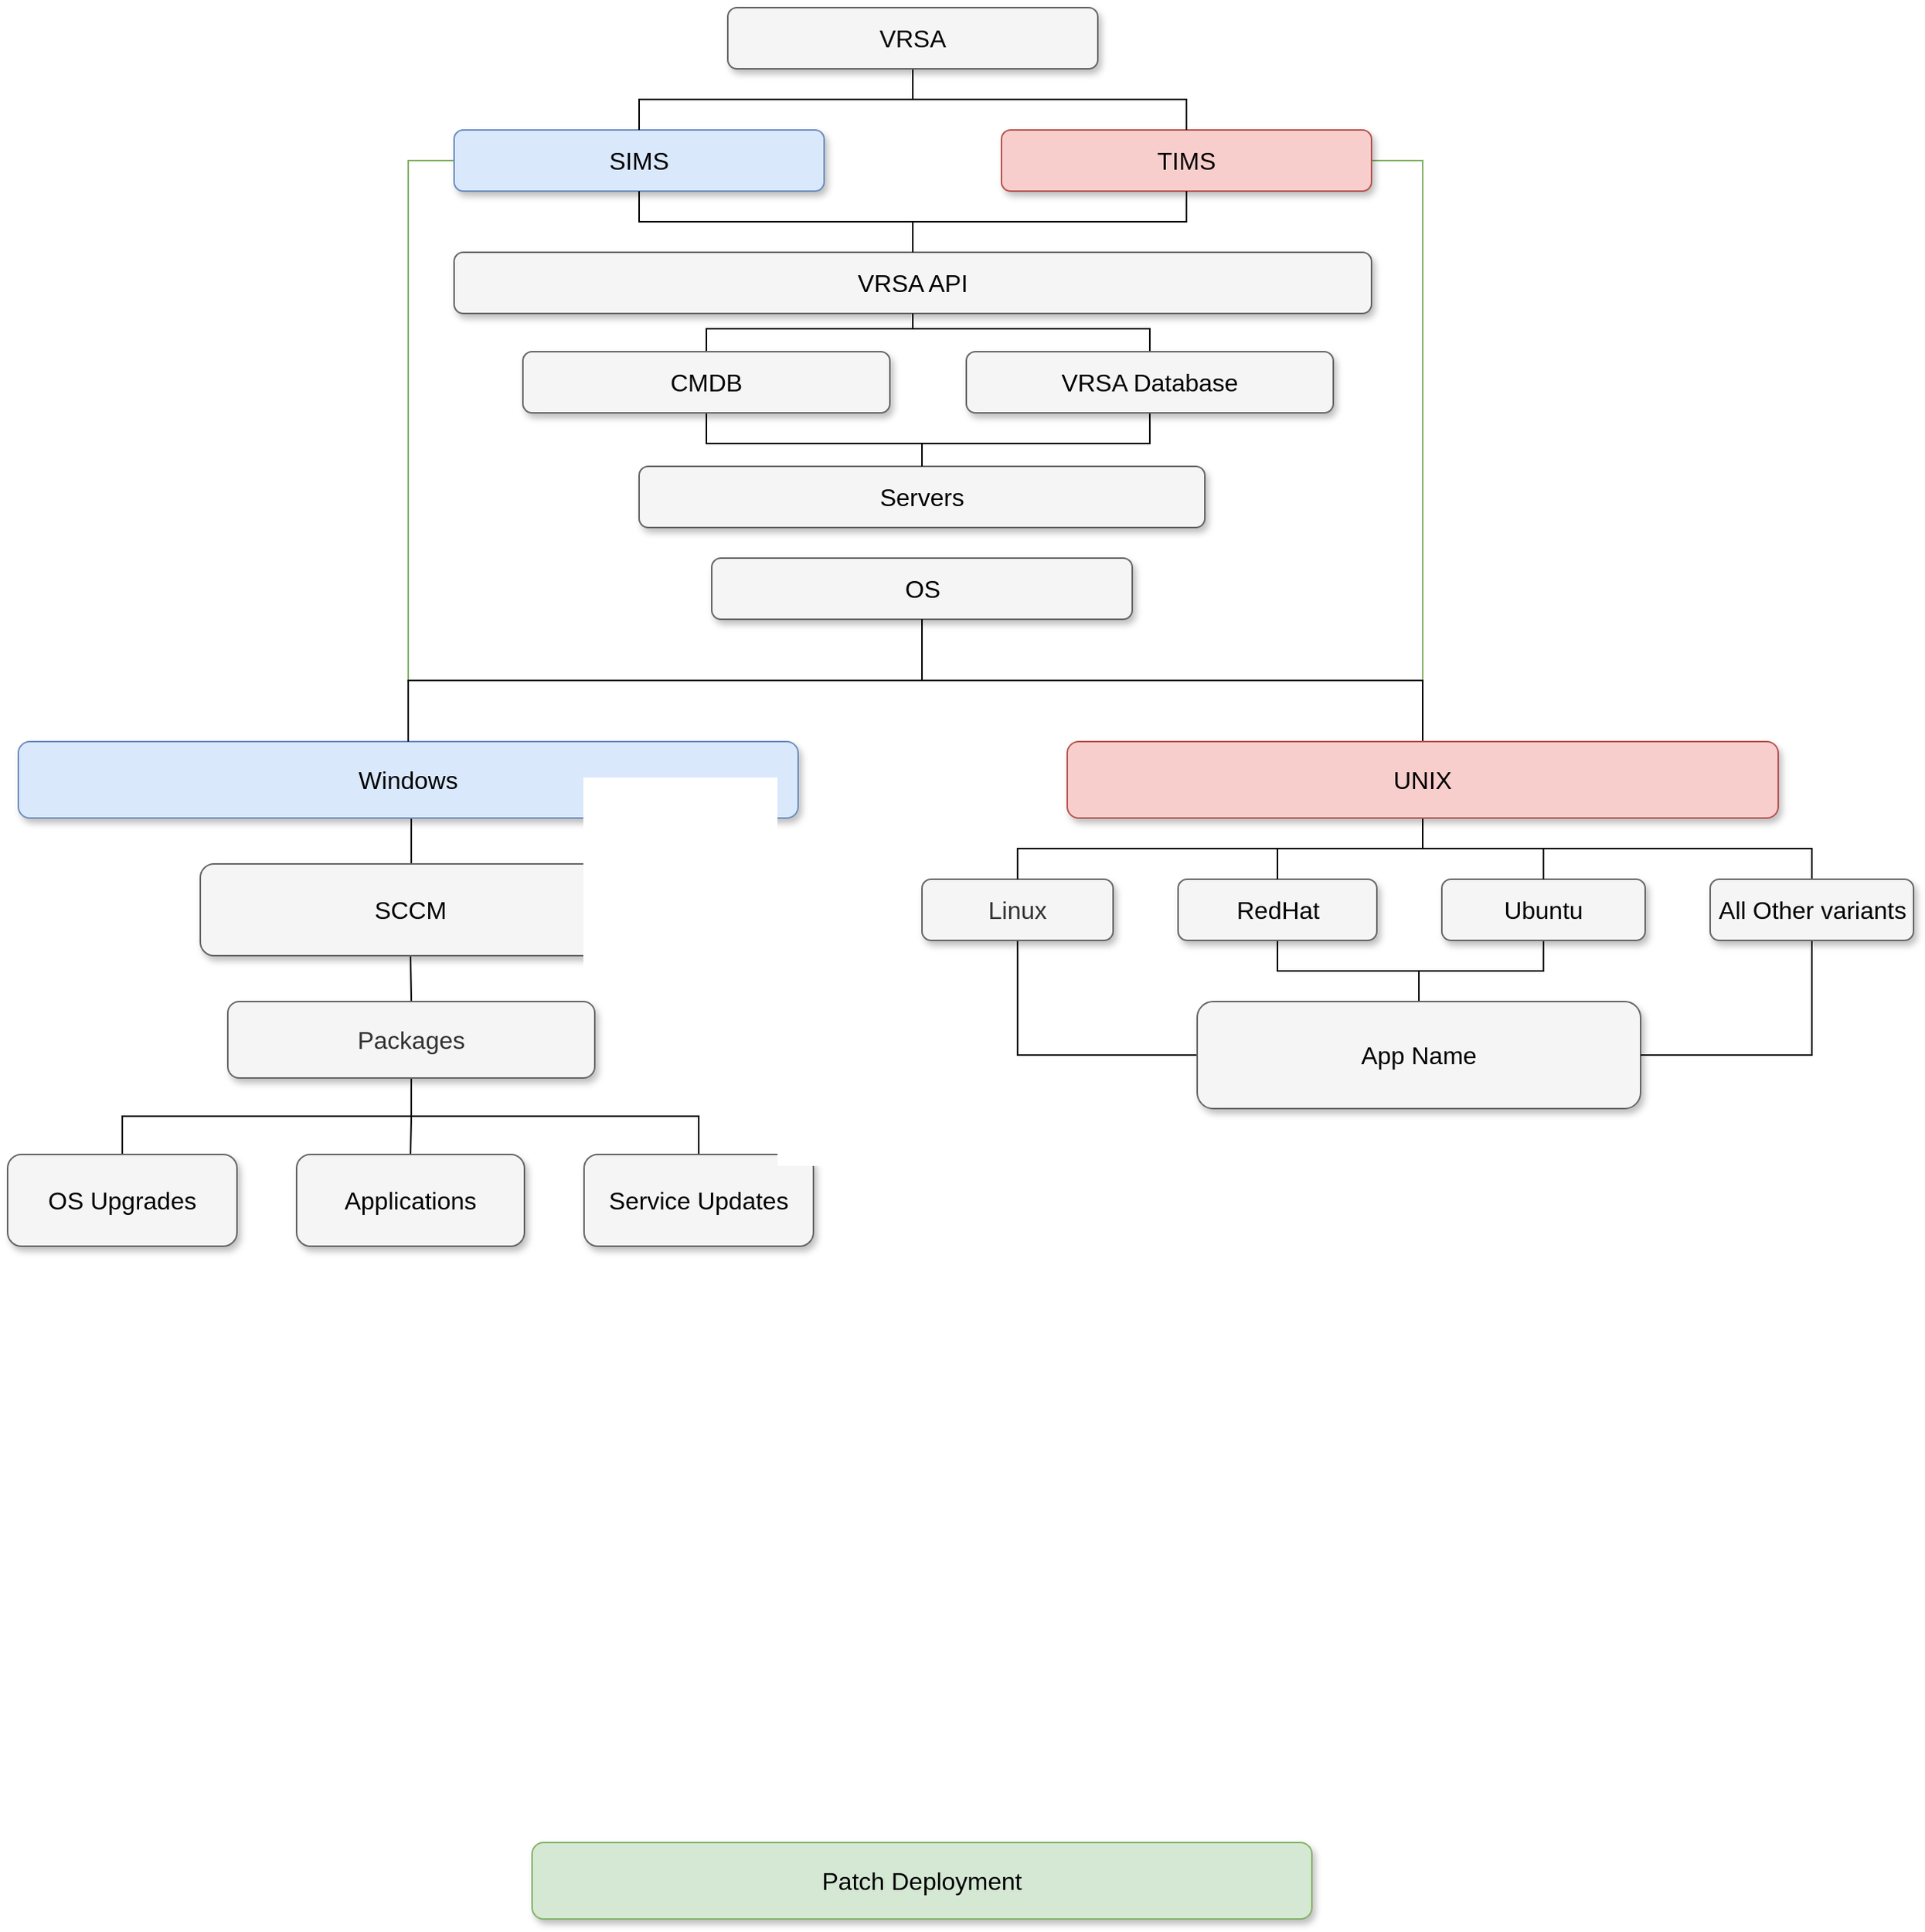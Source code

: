 <mxfile version="12.1.5" type="github" pages="1">
  <diagram name="Page-1" id="b98fa263-6416-c6ec-5b7d-78bf54ef71d0">
    <mxGraphModel dx="2336" dy="1338" grid="1" gridSize="10" guides="1" tooltips="1" connect="1" arrows="1" fold="1" page="1" pageScale="1.5" pageWidth="1654" pageHeight="1169" background="#ffffff" math="0" shadow="0">
      <root>
        <mxCell id="0" style=";html=1;"/>
        <mxCell id="1" style=";html=1;" parent="0"/>
        <mxCell id="JUZL8q4CHkx2MLNB7XF1-25" style="edgeStyle=orthogonalEdgeStyle;rounded=0;orthogonalLoop=1;jettySize=auto;html=1;exitX=1;exitY=0.5;exitDx=0;exitDy=0;endArrow=none;endFill=0;fillColor=#d5e8d4;strokeColor=#82b366;" parent="1" source="303ed1de8c2c98b4-2" target="JUZL8q4CHkx2MLNB7XF1-19" edge="1">
          <mxGeometry relative="1" as="geometry"/>
        </mxCell>
        <mxCell id="303ed1de8c2c98b4-2" value="TIMS" style="whiteSpace=wrap;html=1;rounded=1;shadow=1;strokeWidth=1;fontSize=16;align=center;fillColor=#f8cecc;strokeColor=#b85450;" parent="1" vertex="1">
          <mxGeometry x="1280" y="120" width="242" height="40" as="geometry"/>
        </mxCell>
        <mxCell id="303ed1de8c2c98b4-3" value="VRSA API" style="whiteSpace=wrap;html=1;rounded=1;shadow=1;strokeWidth=1;fontSize=16;align=center;fillColor=#f5f5f5;strokeColor=#666666;" parent="1" vertex="1">
          <mxGeometry x="922" y="200" width="600" height="40" as="geometry"/>
        </mxCell>
        <mxCell id="JUZL8q4CHkx2MLNB7XF1-45" style="edgeStyle=orthogonalEdgeStyle;rounded=0;orthogonalLoop=1;jettySize=auto;html=1;exitX=0.5;exitY=0;exitDx=0;exitDy=0;entryX=0.5;entryY=1;entryDx=0;entryDy=0;endArrow=none;endFill=0;" parent="1" source="303ed1de8c2c98b4-4" target="303ed1de8c2c98b4-3" edge="1">
          <mxGeometry relative="1" as="geometry">
            <Array as="points">
              <mxPoint x="1087" y="250"/>
              <mxPoint x="1222" y="250"/>
            </Array>
          </mxGeometry>
        </mxCell>
        <mxCell id="JUZL8q4CHkx2MLNB7XF1-47" style="edgeStyle=orthogonalEdgeStyle;rounded=0;orthogonalLoop=1;jettySize=auto;html=1;exitX=0.5;exitY=1;exitDx=0;exitDy=0;entryX=0.5;entryY=0;entryDx=0;entryDy=0;endArrow=none;endFill=0;" parent="1" source="303ed1de8c2c98b4-4" target="JUZL8q4CHkx2MLNB7XF1-11" edge="1">
          <mxGeometry relative="1" as="geometry">
            <Array as="points">
              <mxPoint x="1087" y="325"/>
              <mxPoint x="1228" y="325"/>
            </Array>
          </mxGeometry>
        </mxCell>
        <mxCell id="303ed1de8c2c98b4-4" value="CMDB" style="whiteSpace=wrap;html=1;rounded=1;shadow=1;strokeWidth=1;fontSize=16;align=center;fillColor=#f5f5f5;strokeColor=#666666;" parent="1" vertex="1">
          <mxGeometry x="967" y="265" width="240" height="40" as="geometry"/>
        </mxCell>
        <mxCell id="JUZL8q4CHkx2MLNB7XF1-31" style="edgeStyle=orthogonalEdgeStyle;rounded=0;orthogonalLoop=1;jettySize=auto;html=1;exitX=0.5;exitY=1;exitDx=0;exitDy=0;entryX=0;entryY=0.5;entryDx=0;entryDy=0;endArrow=none;endFill=0;" parent="1" source="303ed1de8c2c98b4-5" target="JUZL8q4CHkx2MLNB7XF1-28" edge="1">
          <mxGeometry relative="1" as="geometry"/>
        </mxCell>
        <mxCell id="303ed1de8c2c98b4-5" value="Linux" style="whiteSpace=wrap;html=1;rounded=1;shadow=1;strokeWidth=1;fontSize=16;align=center;fillColor=#f5f5f5;strokeColor=#666666;fontColor=#333333;" parent="1" vertex="1">
          <mxGeometry x="1228" y="610" width="125" height="40" as="geometry"/>
        </mxCell>
        <mxCell id="JUZL8q4CHkx2MLNB7XF1-30" style="edgeStyle=orthogonalEdgeStyle;rounded=0;orthogonalLoop=1;jettySize=auto;html=1;exitX=0.5;exitY=1;exitDx=0;exitDy=0;entryX=0.5;entryY=0;entryDx=0;entryDy=0;endArrow=none;endFill=0;" parent="1" source="303ed1de8c2c98b4-6" target="JUZL8q4CHkx2MLNB7XF1-28" edge="1">
          <mxGeometry relative="1" as="geometry"/>
        </mxCell>
        <mxCell id="303ed1de8c2c98b4-6" value="RedHat" style="whiteSpace=wrap;html=1;rounded=1;shadow=1;strokeWidth=1;fontSize=16;align=center;fillColor=#f5f5f5;strokeColor=#666666;" parent="1" vertex="1">
          <mxGeometry x="1395.5" y="610" width="130" height="40" as="geometry"/>
        </mxCell>
        <mxCell id="JUZL8q4CHkx2MLNB7XF1-36" style="edgeStyle=orthogonalEdgeStyle;rounded=0;orthogonalLoop=1;jettySize=auto;html=1;exitX=0.5;exitY=1;exitDx=0;exitDy=0;endArrow=none;endFill=0;" parent="1" source="303ed1de8c2c98b4-7" target="JUZL8q4CHkx2MLNB7XF1-35" edge="1">
          <mxGeometry relative="1" as="geometry">
            <Array as="points">
              <mxPoint x="894" y="570"/>
            </Array>
          </mxGeometry>
        </mxCell>
        <mxCell id="303ed1de8c2c98b4-7" value="Windows" style="whiteSpace=wrap;html=1;rounded=1;shadow=1;strokeWidth=1;fontSize=16;align=center;fillColor=#dae8fc;strokeColor=#6c8ebf;" parent="1" vertex="1">
          <mxGeometry x="637" y="520" width="510" height="50" as="geometry"/>
        </mxCell>
        <mxCell id="JUZL8q4CHkx2MLNB7XF1-63" style="edgeStyle=orthogonalEdgeStyle;rounded=0;orthogonalLoop=1;jettySize=auto;html=1;exitX=0.5;exitY=1;exitDx=0;exitDy=0;entryX=0.5;entryY=0;entryDx=0;entryDy=0;endArrow=none;endFill=0;" parent="1" source="303ed1de8c2c98b4-8" target="JUZL8q4CHkx2MLNB7XF1-28" edge="1">
          <mxGeometry relative="1" as="geometry"/>
        </mxCell>
        <mxCell id="303ed1de8c2c98b4-8" value="Ubuntu" style="whiteSpace=wrap;html=1;rounded=1;shadow=1;strokeWidth=1;fontSize=16;align=center;fillColor=#f5f5f5;strokeColor=#666666;" parent="1" vertex="1">
          <mxGeometry x="1568" y="610" width="133" height="40" as="geometry"/>
        </mxCell>
        <mxCell id="JUZL8q4CHkx2MLNB7XF1-24" style="edgeStyle=orthogonalEdgeStyle;rounded=0;orthogonalLoop=1;jettySize=auto;html=1;exitX=0;exitY=0.5;exitDx=0;exitDy=0;entryX=0.5;entryY=0;entryDx=0;entryDy=0;endArrow=none;endFill=0;fillColor=#d5e8d4;strokeColor=#82b366;" parent="1" source="303ed1de8c2c98b4-72" target="303ed1de8c2c98b4-7" edge="1">
          <mxGeometry relative="1" as="geometry"/>
        </mxCell>
        <mxCell id="303ed1de8c2c98b4-72" value="SIMS" style="whiteSpace=wrap;html=1;rounded=1;shadow=1;strokeWidth=1;fontSize=16;align=center;fillColor=#dae8fc;strokeColor=#6c8ebf;" parent="1" vertex="1">
          <mxGeometry x="922" y="120" width="242" height="40" as="geometry"/>
        </mxCell>
        <mxCell id="303ed1de8c2c98b4-77" style="edgeStyle=orthogonalEdgeStyle;html=1;startSize=6;endFill=0;endSize=6;strokeWidth=1;fontSize=16;rounded=0;endArrow=none;" parent="1" source="303ed1de8c2c98b4-72" target="303ed1de8c2c98b4-3" edge="1">
          <mxGeometry relative="1" as="geometry"/>
        </mxCell>
        <mxCell id="303ed1de8c2c98b4-78" style="edgeStyle=orthogonalEdgeStyle;html=1;startSize=6;endFill=0;endSize=6;strokeWidth=1;fontSize=16;rounded=0;endArrow=none;" parent="1" source="303ed1de8c2c98b4-2" target="303ed1de8c2c98b4-3" edge="1">
          <mxGeometry relative="1" as="geometry"/>
        </mxCell>
        <mxCell id="JUZL8q4CHkx2MLNB7XF1-11" value="Servers" style="whiteSpace=wrap;html=1;rounded=1;shadow=1;strokeWidth=1;fontSize=16;align=center;fillColor=#f5f5f5;strokeColor=#666666;" parent="1" vertex="1">
          <mxGeometry x="1043" y="340" width="370" height="40" as="geometry"/>
        </mxCell>
        <mxCell id="JUZL8q4CHkx2MLNB7XF1-60" style="edgeStyle=orthogonalEdgeStyle;rounded=0;orthogonalLoop=1;jettySize=auto;html=1;exitX=0.5;exitY=1;exitDx=0;exitDy=0;entryX=0.5;entryY=0;entryDx=0;entryDy=0;endArrow=none;endFill=0;" parent="1" source="JUZL8q4CHkx2MLNB7XF1-14" target="303ed1de8c2c98b4-7" edge="1">
          <mxGeometry relative="1" as="geometry"/>
        </mxCell>
        <mxCell id="JUZL8q4CHkx2MLNB7XF1-14" value="OS" style="whiteSpace=wrap;html=1;rounded=1;shadow=1;strokeWidth=1;fontSize=16;align=center;fillColor=#f5f5f5;strokeColor=#666666;" parent="1" vertex="1">
          <mxGeometry x="1090.5" y="400" width="275" height="40" as="geometry"/>
        </mxCell>
        <mxCell id="JUZL8q4CHkx2MLNB7XF1-21" style="edgeStyle=orthogonalEdgeStyle;rounded=0;orthogonalLoop=1;jettySize=auto;html=1;exitX=0.5;exitY=1;exitDx=0;exitDy=0;entryX=0.5;entryY=0;entryDx=0;entryDy=0;endArrow=none;endFill=0;" parent="1" source="JUZL8q4CHkx2MLNB7XF1-19" target="303ed1de8c2c98b4-6" edge="1">
          <mxGeometry relative="1" as="geometry"/>
        </mxCell>
        <mxCell id="JUZL8q4CHkx2MLNB7XF1-22" style="edgeStyle=orthogonalEdgeStyle;rounded=0;orthogonalLoop=1;jettySize=auto;html=1;exitX=0.5;exitY=1;exitDx=0;exitDy=0;entryX=0.5;entryY=0;entryDx=0;entryDy=0;endArrow=none;endFill=0;" parent="1" source="JUZL8q4CHkx2MLNB7XF1-19" target="303ed1de8c2c98b4-5" edge="1">
          <mxGeometry relative="1" as="geometry"/>
        </mxCell>
        <mxCell id="JUZL8q4CHkx2MLNB7XF1-23" style="edgeStyle=orthogonalEdgeStyle;rounded=0;orthogonalLoop=1;jettySize=auto;html=1;exitX=0.5;exitY=1;exitDx=0;exitDy=0;entryX=0.5;entryY=0;entryDx=0;entryDy=0;endArrow=none;endFill=0;" parent="1" source="JUZL8q4CHkx2MLNB7XF1-19" target="303ed1de8c2c98b4-8" edge="1">
          <mxGeometry relative="1" as="geometry"/>
        </mxCell>
        <mxCell id="JUZL8q4CHkx2MLNB7XF1-27" value="" style="edgeStyle=orthogonalEdgeStyle;rounded=0;orthogonalLoop=1;jettySize=auto;html=1;endArrow=none;endFill=0;" parent="1" source="JUZL8q4CHkx2MLNB7XF1-19" target="303ed1de8c2c98b4-6" edge="1">
          <mxGeometry relative="1" as="geometry"/>
        </mxCell>
        <mxCell id="JUZL8q4CHkx2MLNB7XF1-61" style="edgeStyle=orthogonalEdgeStyle;rounded=0;orthogonalLoop=1;jettySize=auto;html=1;exitX=0.5;exitY=0;exitDx=0;exitDy=0;entryX=0.5;entryY=1;entryDx=0;entryDy=0;endArrow=none;endFill=0;" parent="1" source="JUZL8q4CHkx2MLNB7XF1-19" target="JUZL8q4CHkx2MLNB7XF1-14" edge="1">
          <mxGeometry relative="1" as="geometry"/>
        </mxCell>
        <mxCell id="JUZL8q4CHkx2MLNB7XF1-65" style="edgeStyle=orthogonalEdgeStyle;rounded=0;orthogonalLoop=1;jettySize=auto;html=1;exitX=0.5;exitY=1;exitDx=0;exitDy=0;entryX=0.5;entryY=0;entryDx=0;entryDy=0;endArrow=none;endFill=0;" parent="1" source="JUZL8q4CHkx2MLNB7XF1-19" target="JUZL8q4CHkx2MLNB7XF1-62" edge="1">
          <mxGeometry relative="1" as="geometry"/>
        </mxCell>
        <mxCell id="JUZL8q4CHkx2MLNB7XF1-19" value="UNIX" style="whiteSpace=wrap;html=1;rounded=1;shadow=1;strokeWidth=1;fontSize=16;align=center;fillColor=#f8cecc;strokeColor=#b85450;" parent="1" vertex="1">
          <mxGeometry x="1323" y="520" width="465" height="50" as="geometry"/>
        </mxCell>
        <mxCell id="JUZL8q4CHkx2MLNB7XF1-28" value="App Name" style="whiteSpace=wrap;html=1;rounded=1;shadow=1;strokeWidth=1;fontSize=16;align=center;fillColor=#f5f5f5;strokeColor=#666666;" parent="1" vertex="1">
          <mxGeometry x="1408" y="690" width="290" height="70" as="geometry"/>
        </mxCell>
        <mxCell id="JUZL8q4CHkx2MLNB7XF1-53" style="edgeStyle=orthogonalEdgeStyle;rounded=0;orthogonalLoop=1;jettySize=auto;html=1;exitX=0.5;exitY=1;exitDx=0;exitDy=0;entryX=0.5;entryY=0;entryDx=0;entryDy=0;endArrow=none;endFill=0;" parent="1" source="JUZL8q4CHkx2MLNB7XF1-35" target="JUZL8q4CHkx2MLNB7XF1-52" edge="1">
          <mxGeometry relative="1" as="geometry"/>
        </mxCell>
        <mxCell id="JUZL8q4CHkx2MLNB7XF1-35" value="SCCM" style="whiteSpace=wrap;html=1;rounded=1;shadow=1;strokeWidth=1;fontSize=16;align=center;fillColor=#f5f5f5;strokeColor=#666666;" parent="1" vertex="1">
          <mxGeometry x="756" y="600" width="275" height="60" as="geometry"/>
        </mxCell>
        <mxCell id="JUZL8q4CHkx2MLNB7XF1-43" style="edgeStyle=orthogonalEdgeStyle;rounded=0;orthogonalLoop=1;jettySize=auto;html=1;exitX=0.5;exitY=0;exitDx=0;exitDy=0;entryX=0.5;entryY=1;entryDx=0;entryDy=0;endArrow=none;endFill=0;" parent="1" source="JUZL8q4CHkx2MLNB7XF1-38" target="303ed1de8c2c98b4-3" edge="1">
          <mxGeometry relative="1" as="geometry">
            <Array as="points">
              <mxPoint x="1377" y="250"/>
              <mxPoint x="1222" y="250"/>
            </Array>
          </mxGeometry>
        </mxCell>
        <mxCell id="JUZL8q4CHkx2MLNB7XF1-48" style="edgeStyle=orthogonalEdgeStyle;rounded=0;orthogonalLoop=1;jettySize=auto;html=1;exitX=0.5;exitY=1;exitDx=0;exitDy=0;entryX=0.5;entryY=0;entryDx=0;entryDy=0;endArrow=none;endFill=0;" parent="1" source="JUZL8q4CHkx2MLNB7XF1-38" target="JUZL8q4CHkx2MLNB7XF1-11" edge="1">
          <mxGeometry relative="1" as="geometry">
            <Array as="points">
              <mxPoint x="1377" y="325"/>
              <mxPoint x="1228" y="325"/>
            </Array>
          </mxGeometry>
        </mxCell>
        <mxCell id="JUZL8q4CHkx2MLNB7XF1-38" value="VRSA Database" style="whiteSpace=wrap;html=1;rounded=1;shadow=1;strokeWidth=1;fontSize=16;align=center;fillColor=#f5f5f5;strokeColor=#666666;" parent="1" vertex="1">
          <mxGeometry x="1257" y="265" width="240" height="40" as="geometry"/>
        </mxCell>
        <mxCell id="JUZL8q4CHkx2MLNB7XF1-50" style="edgeStyle=orthogonalEdgeStyle;rounded=0;orthogonalLoop=1;jettySize=auto;html=1;exitX=0.5;exitY=1;exitDx=0;exitDy=0;entryX=0.5;entryY=0;entryDx=0;entryDy=0;endArrow=none;endFill=0;" parent="1" source="JUZL8q4CHkx2MLNB7XF1-49" target="303ed1de8c2c98b4-72" edge="1">
          <mxGeometry relative="1" as="geometry"/>
        </mxCell>
        <mxCell id="JUZL8q4CHkx2MLNB7XF1-51" style="edgeStyle=orthogonalEdgeStyle;rounded=0;orthogonalLoop=1;jettySize=auto;html=1;exitX=0.5;exitY=1;exitDx=0;exitDy=0;entryX=0.5;entryY=0;entryDx=0;entryDy=0;endArrow=none;endFill=0;" parent="1" source="JUZL8q4CHkx2MLNB7XF1-49" target="303ed1de8c2c98b4-2" edge="1">
          <mxGeometry relative="1" as="geometry"/>
        </mxCell>
        <mxCell id="JUZL8q4CHkx2MLNB7XF1-49" value="VRSA" style="whiteSpace=wrap;html=1;rounded=1;shadow=1;strokeWidth=1;fontSize=16;align=center;fillColor=#f5f5f5;strokeColor=#666666;" parent="1" vertex="1">
          <mxGeometry x="1101" y="40" width="242" height="40" as="geometry"/>
        </mxCell>
        <mxCell id="JUZL8q4CHkx2MLNB7XF1-57" style="edgeStyle=orthogonalEdgeStyle;rounded=0;orthogonalLoop=1;jettySize=auto;html=1;exitX=0.5;exitY=1;exitDx=0;exitDy=0;endArrow=none;endFill=0;" parent="1" source="JUZL8q4CHkx2MLNB7XF1-52" target="JUZL8q4CHkx2MLNB7XF1-54" edge="1">
          <mxGeometry relative="1" as="geometry"/>
        </mxCell>
        <mxCell id="JUZL8q4CHkx2MLNB7XF1-58" style="edgeStyle=orthogonalEdgeStyle;rounded=0;orthogonalLoop=1;jettySize=auto;html=1;exitX=0.5;exitY=1;exitDx=0;exitDy=0;entryX=0.5;entryY=0;entryDx=0;entryDy=0;endArrow=none;endFill=0;" parent="1" source="JUZL8q4CHkx2MLNB7XF1-52" target="JUZL8q4CHkx2MLNB7XF1-55" edge="1">
          <mxGeometry relative="1" as="geometry">
            <Array as="points">
              <mxPoint x="894" y="765"/>
            </Array>
          </mxGeometry>
        </mxCell>
        <mxCell id="JUZL8q4CHkx2MLNB7XF1-59" style="edgeStyle=orthogonalEdgeStyle;rounded=0;orthogonalLoop=1;jettySize=auto;html=1;exitX=0.5;exitY=1;exitDx=0;exitDy=0;entryX=0.5;entryY=0;entryDx=0;entryDy=0;endArrow=none;endFill=0;" parent="1" source="JUZL8q4CHkx2MLNB7XF1-52" target="JUZL8q4CHkx2MLNB7XF1-56" edge="1">
          <mxGeometry relative="1" as="geometry"/>
        </mxCell>
        <mxCell id="JUZL8q4CHkx2MLNB7XF1-52" value="Packages" style="whiteSpace=wrap;html=1;rounded=1;shadow=1;strokeWidth=1;fontSize=16;align=center;fillColor=#f5f5f5;strokeColor=#666666;fontColor=#333333;" parent="1" vertex="1">
          <mxGeometry x="774" y="690" width="240" height="50" as="geometry"/>
        </mxCell>
        <mxCell id="JUZL8q4CHkx2MLNB7XF1-54" value="OS Upgrades" style="whiteSpace=wrap;html=1;rounded=1;shadow=1;strokeWidth=1;fontSize=16;align=center;fillColor=#f5f5f5;strokeColor=#666666;" parent="1" vertex="1">
          <mxGeometry x="630" y="790" width="150" height="60" as="geometry"/>
        </mxCell>
        <mxCell id="JUZL8q4CHkx2MLNB7XF1-55" value="Applications" style="whiteSpace=wrap;html=1;rounded=1;shadow=1;strokeWidth=1;fontSize=16;align=center;fillColor=#f5f5f5;strokeColor=#666666;" parent="1" vertex="1">
          <mxGeometry x="819" y="790" width="149" height="60" as="geometry"/>
        </mxCell>
        <mxCell id="JUZL8q4CHkx2MLNB7XF1-56" value="Service Updates" style="whiteSpace=wrap;html=1;rounded=1;shadow=1;strokeWidth=1;fontSize=16;align=center;fillColor=#f5f5f5;strokeColor=#666666;" parent="1" vertex="1">
          <mxGeometry x="1007" y="790" width="150" height="60" as="geometry"/>
        </mxCell>
        <mxCell id="JUZL8q4CHkx2MLNB7XF1-64" style="edgeStyle=orthogonalEdgeStyle;rounded=0;orthogonalLoop=1;jettySize=auto;html=1;exitX=0.5;exitY=1;exitDx=0;exitDy=0;entryX=1;entryY=0.5;entryDx=0;entryDy=0;endArrow=none;endFill=0;" parent="1" source="JUZL8q4CHkx2MLNB7XF1-62" target="JUZL8q4CHkx2MLNB7XF1-28" edge="1">
          <mxGeometry relative="1" as="geometry"/>
        </mxCell>
        <mxCell id="JUZL8q4CHkx2MLNB7XF1-62" value="All Other variants" style="whiteSpace=wrap;html=1;rounded=1;shadow=1;strokeWidth=1;fontSize=16;align=center;fillColor=#f5f5f5;strokeColor=#666666;" parent="1" vertex="1">
          <mxGeometry x="1743.5" y="610" width="133" height="40" as="geometry"/>
        </mxCell>
        <mxCell id="JUZL8q4CHkx2MLNB7XF1-66" value="Patch Deployment" style="whiteSpace=wrap;html=1;rounded=1;shadow=1;strokeWidth=1;fontSize=16;align=center;fillColor=#d5e8d4;strokeColor=#82b366;" parent="1" vertex="1">
          <mxGeometry x="973" y="1240" width="510" height="50" as="geometry"/>
        </mxCell>
      </root>
    </mxGraphModel>
  </diagram>
</mxfile>
